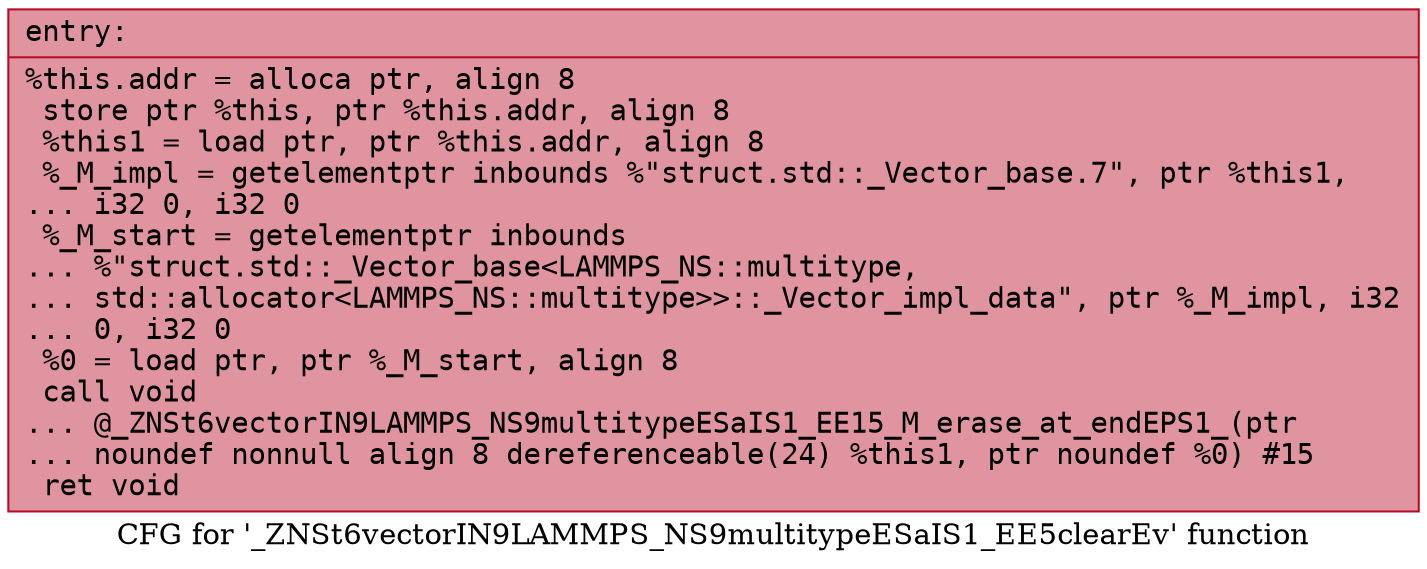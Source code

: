 digraph "CFG for '_ZNSt6vectorIN9LAMMPS_NS9multitypeESaIS1_EE5clearEv' function" {
	label="CFG for '_ZNSt6vectorIN9LAMMPS_NS9multitypeESaIS1_EE5clearEv' function";

	Node0x55bd403cb7e0 [shape=record,color="#b70d28ff", style=filled, fillcolor="#b70d2870" fontname="Courier",label="{entry:\l|  %this.addr = alloca ptr, align 8\l  store ptr %this, ptr %this.addr, align 8\l  %this1 = load ptr, ptr %this.addr, align 8\l  %_M_impl = getelementptr inbounds %\"struct.std::_Vector_base.7\", ptr %this1,\l... i32 0, i32 0\l  %_M_start = getelementptr inbounds\l... %\"struct.std::_Vector_base\<LAMMPS_NS::multitype,\l... std::allocator\<LAMMPS_NS::multitype\>\>::_Vector_impl_data\", ptr %_M_impl, i32\l... 0, i32 0\l  %0 = load ptr, ptr %_M_start, align 8\l  call void\l... @_ZNSt6vectorIN9LAMMPS_NS9multitypeESaIS1_EE15_M_erase_at_endEPS1_(ptr\l... noundef nonnull align 8 dereferenceable(24) %this1, ptr noundef %0) #15\l  ret void\l}"];
}
